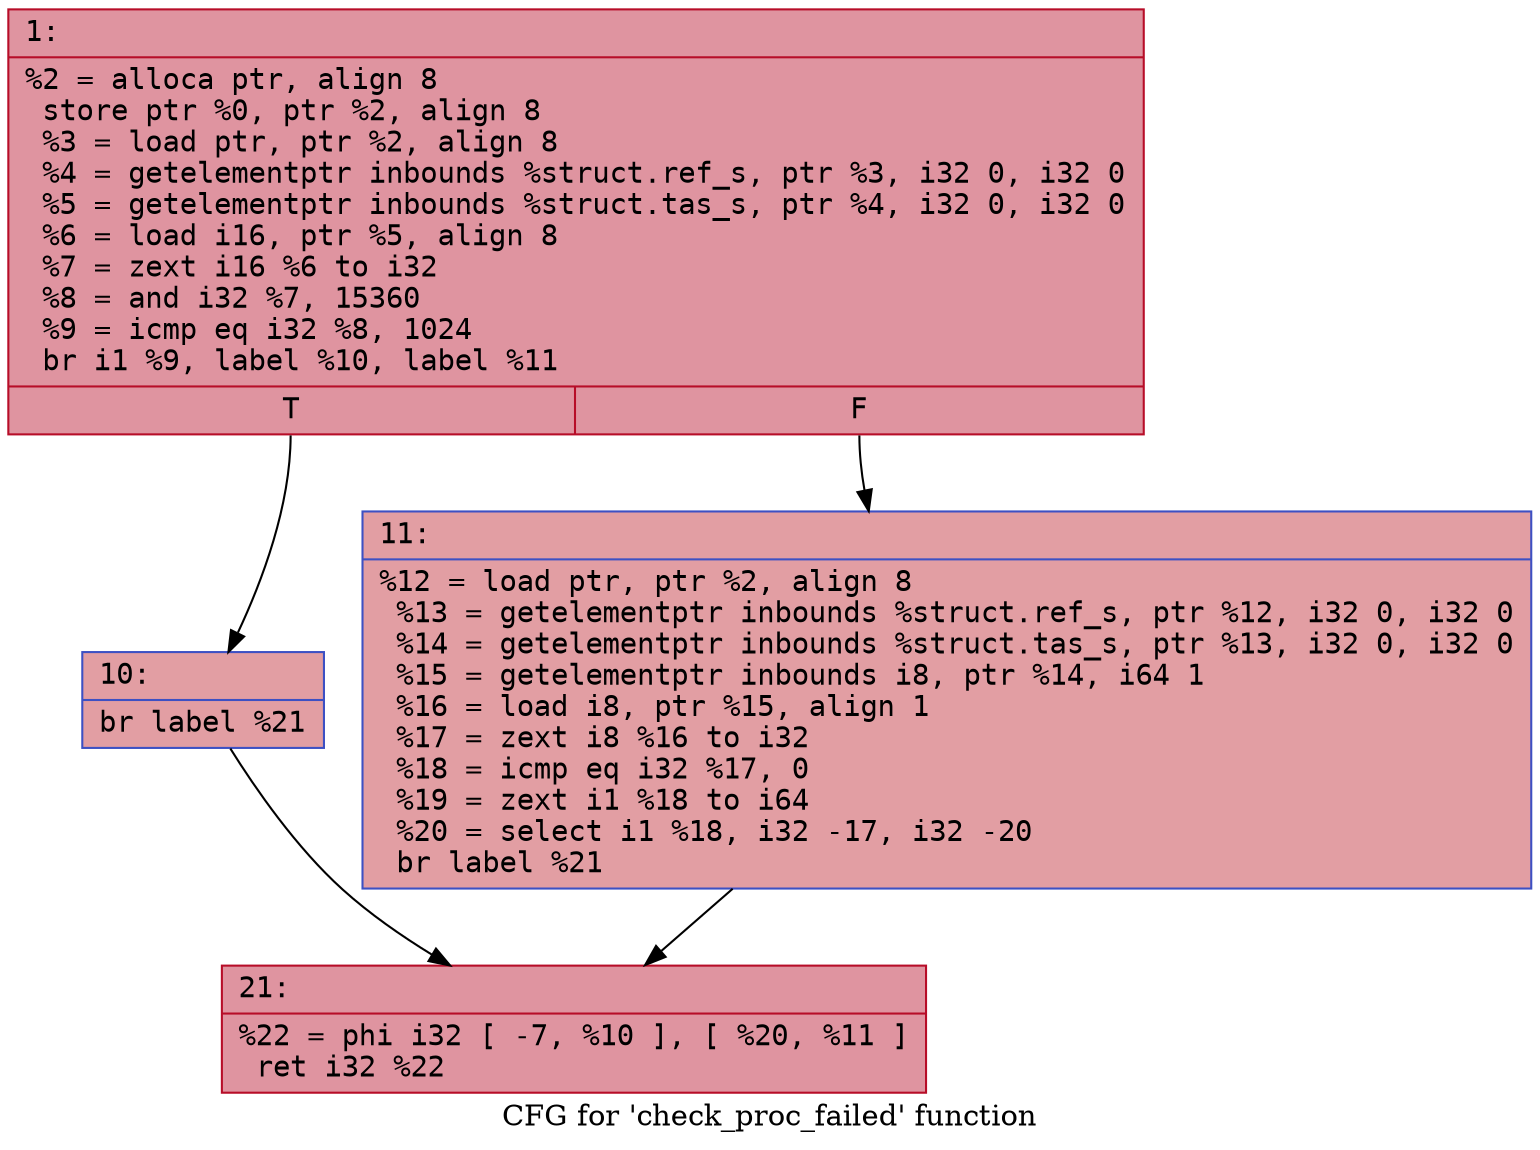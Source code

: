 digraph "CFG for 'check_proc_failed' function" {
	label="CFG for 'check_proc_failed' function";

	Node0x600003597340 [shape=record,color="#b70d28ff", style=filled, fillcolor="#b70d2870" fontname="Courier",label="{1:\l|  %2 = alloca ptr, align 8\l  store ptr %0, ptr %2, align 8\l  %3 = load ptr, ptr %2, align 8\l  %4 = getelementptr inbounds %struct.ref_s, ptr %3, i32 0, i32 0\l  %5 = getelementptr inbounds %struct.tas_s, ptr %4, i32 0, i32 0\l  %6 = load i16, ptr %5, align 8\l  %7 = zext i16 %6 to i32\l  %8 = and i32 %7, 15360\l  %9 = icmp eq i32 %8, 1024\l  br i1 %9, label %10, label %11\l|{<s0>T|<s1>F}}"];
	Node0x600003597340:s0 -> Node0x600003597390[tooltip="1 -> 10\nProbability 50.00%" ];
	Node0x600003597340:s1 -> Node0x6000035973e0[tooltip="1 -> 11\nProbability 50.00%" ];
	Node0x600003597390 [shape=record,color="#3d50c3ff", style=filled, fillcolor="#be242e70" fontname="Courier",label="{10:\l|  br label %21\l}"];
	Node0x600003597390 -> Node0x600003597430[tooltip="10 -> 21\nProbability 100.00%" ];
	Node0x6000035973e0 [shape=record,color="#3d50c3ff", style=filled, fillcolor="#be242e70" fontname="Courier",label="{11:\l|  %12 = load ptr, ptr %2, align 8\l  %13 = getelementptr inbounds %struct.ref_s, ptr %12, i32 0, i32 0\l  %14 = getelementptr inbounds %struct.tas_s, ptr %13, i32 0, i32 0\l  %15 = getelementptr inbounds i8, ptr %14, i64 1\l  %16 = load i8, ptr %15, align 1\l  %17 = zext i8 %16 to i32\l  %18 = icmp eq i32 %17, 0\l  %19 = zext i1 %18 to i64\l  %20 = select i1 %18, i32 -17, i32 -20\l  br label %21\l}"];
	Node0x6000035973e0 -> Node0x600003597430[tooltip="11 -> 21\nProbability 100.00%" ];
	Node0x600003597430 [shape=record,color="#b70d28ff", style=filled, fillcolor="#b70d2870" fontname="Courier",label="{21:\l|  %22 = phi i32 [ -7, %10 ], [ %20, %11 ]\l  ret i32 %22\l}"];
}

